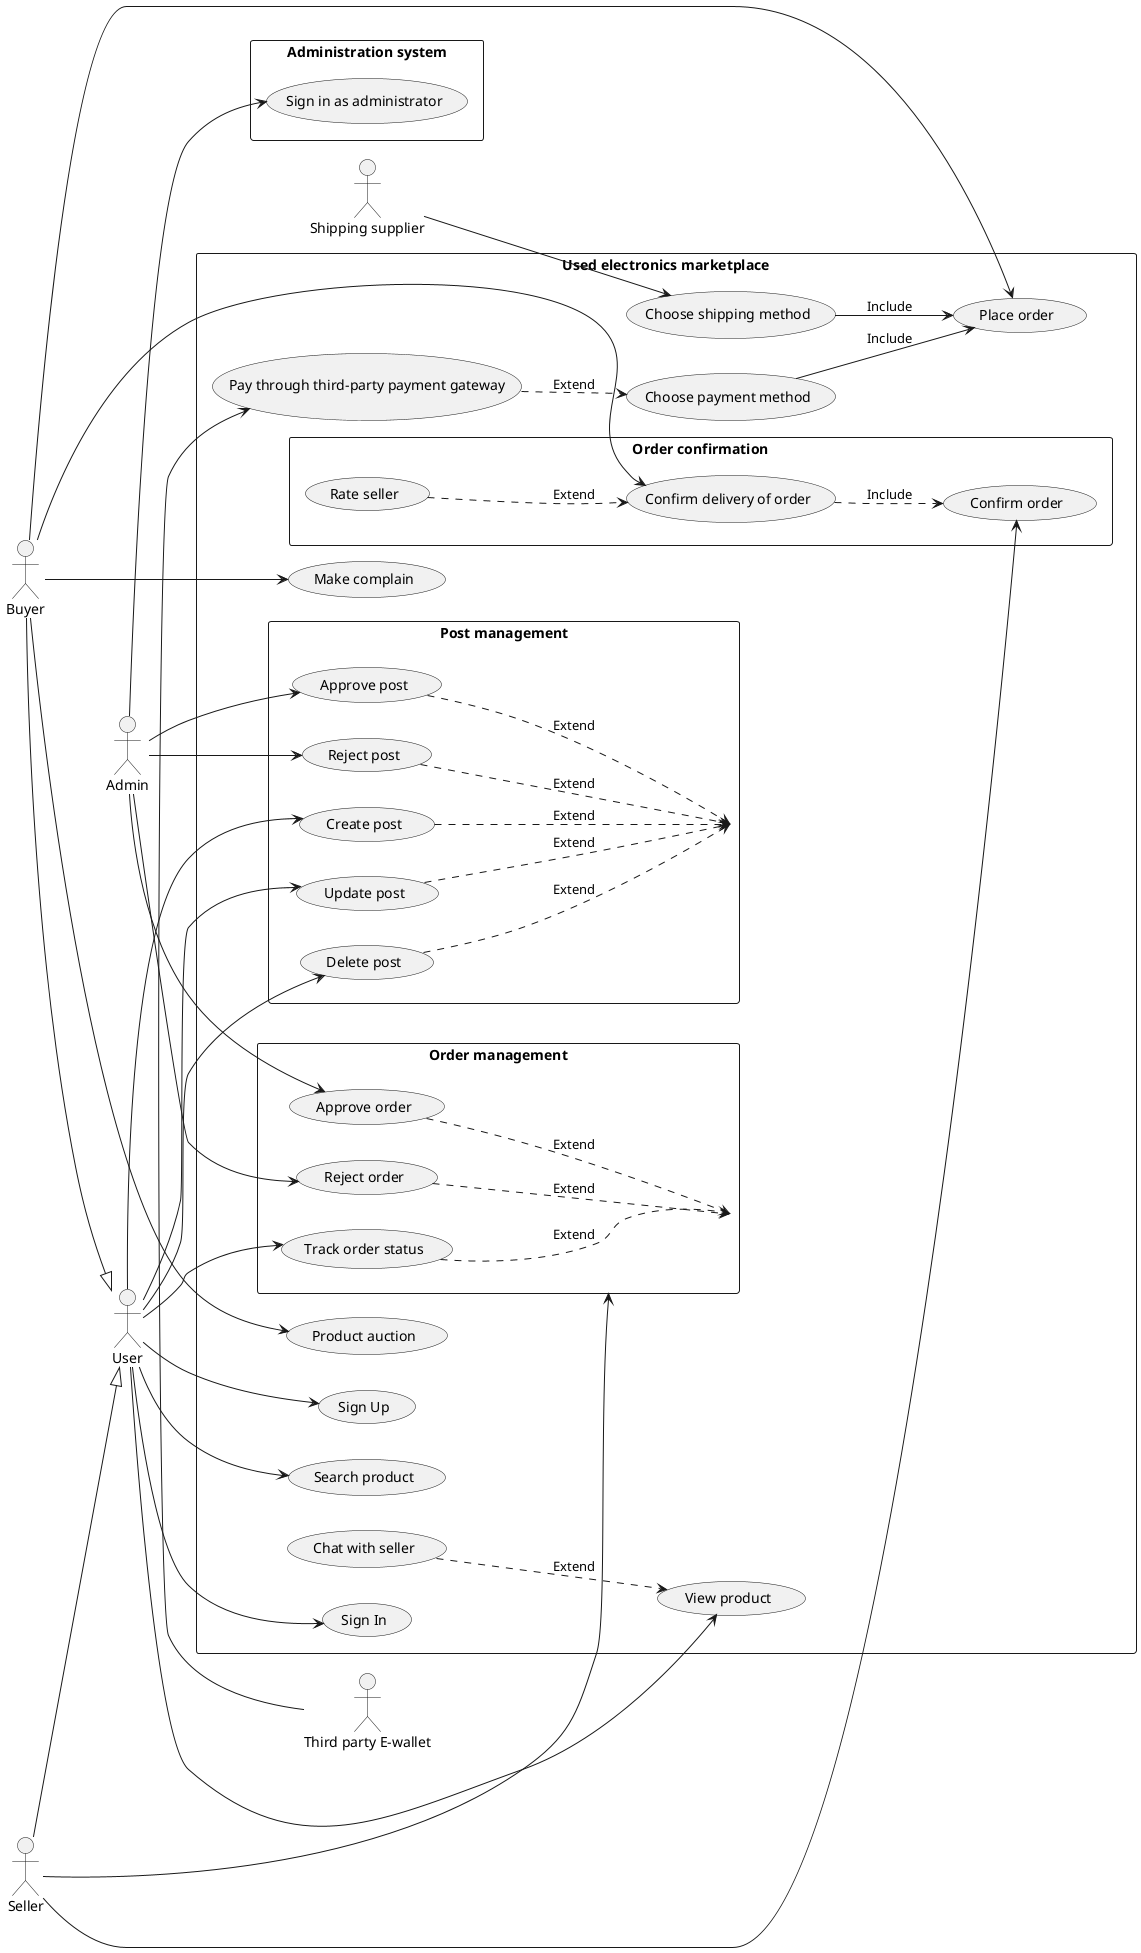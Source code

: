 @startuml
left to right direction
skinparam packageStyle rectangle
actor User
actor Admin
actor Buyer
actor Seller
actor "Shipping supplier"
actor "Third party E-wallet"
rectangle "Used electronics marketplace" {
    User --> (Sign In)
    User --> (Sign Up)
    User --> (View product)
    User --> (Search product)
    rectangle "Post management" {
        (Create post) ..> (Post management): Extend
        (Update post) ..> (Post management): Extend
        (Delete post) ..> (Post management): Extend
        (Approve post) ..> (Post management): Extend
        (Reject post) ..> (Post management): Extend
    }
    rectangle "Order management" {
        (Approve order) ..> (Order management): Extend
        (Reject order) ..> (Order management): Extend
        (Track order status) ..> (Order management): Extend
    }
    rectangle "Order confirmation" {
        (Rate seller) ..> (Confirm delivery of order): Extend
        Seller --> (Confirm order)
        (Confirm delivery of order) ..> (Confirm order): Include
    }

    (Chat with seller) ..> (View product): Extend
    (Choose payment method) --> (Place order): Include
    (Choose shipping method) --> (Place order): Include
    "Shipping supplier" --> (Choose shipping method)
    (Pay through third-party payment gateway) ..> (Choose payment method): Extend
    "Third party E-wallet" -> (Pay through third-party payment gateway)
    Buyer --> (Place order)
    User --> (Create post)
    User --> (Update post)
    User --> (Delete post)
    Admin --> (Approve post)
    Admin --> (Reject post)
    Admin --> (Approve order)
    Admin --> (Reject order)
    Seller --> (Order management)
    User --> (Track order status)
    Buyer --> (Confirm delivery of order)
    Buyer --> (Make complain)
    Buyer --> (Product auction)
}
rectangle "Administration system"{
    Admin --> (Sign in as administrator)
}

Buyer --|> User
Seller --|> User

@enduml

